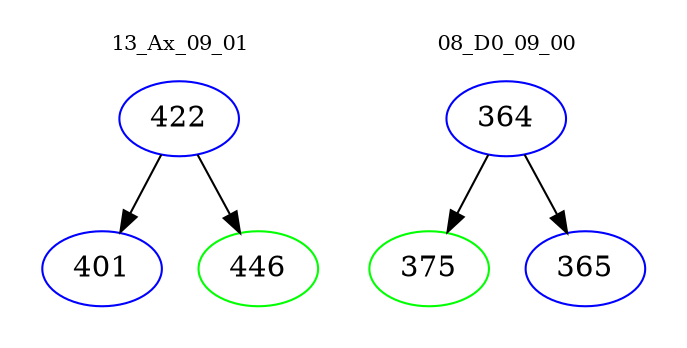 digraph{
subgraph cluster_0 {
color = white
label = "13_Ax_09_01";
fontsize=10;
T0_422 [label="422", color="blue"]
T0_422 -> T0_401 [color="black"]
T0_401 [label="401", color="blue"]
T0_422 -> T0_446 [color="black"]
T0_446 [label="446", color="green"]
}
subgraph cluster_1 {
color = white
label = "08_D0_09_00";
fontsize=10;
T1_364 [label="364", color="blue"]
T1_364 -> T1_375 [color="black"]
T1_375 [label="375", color="green"]
T1_364 -> T1_365 [color="black"]
T1_365 [label="365", color="blue"]
}
}

